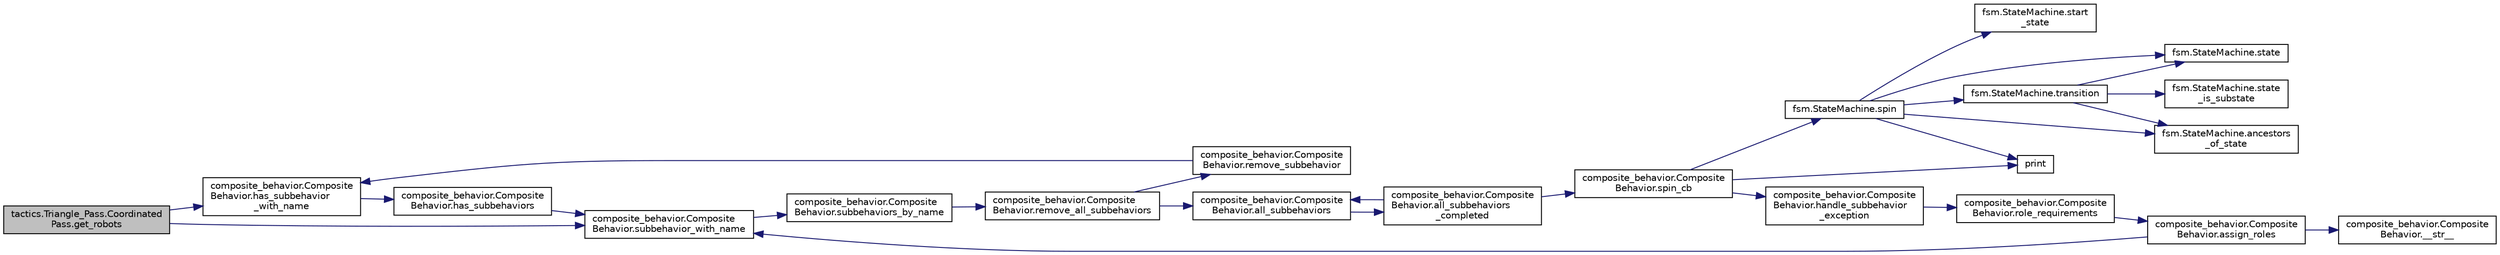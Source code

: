 digraph "tactics.Triangle_Pass.CoordinatedPass.get_robots"
{
 // INTERACTIVE_SVG=YES
  edge [fontname="Helvetica",fontsize="10",labelfontname="Helvetica",labelfontsize="10"];
  node [fontname="Helvetica",fontsize="10",shape=record];
  rankdir="LR";
  Node1 [label="tactics.Triangle_Pass.Coordinated\lPass.get_robots",height=0.2,width=0.4,color="black", fillcolor="grey75", style="filled", fontcolor="black"];
  Node1 -> Node2 [color="midnightblue",fontsize="10",style="solid",fontname="Helvetica"];
  Node2 [label="composite_behavior.Composite\lBehavior.has_subbehavior\l_with_name",height=0.2,width=0.4,color="black", fillcolor="white", style="filled",URL="$d8/d31/classcomposite__behavior_1_1_composite_behavior.html#aeb7881a4a7fee7eba0c0b62de7f78be0"];
  Node2 -> Node3 [color="midnightblue",fontsize="10",style="solid",fontname="Helvetica"];
  Node3 [label="composite_behavior.Composite\lBehavior.has_subbehaviors",height=0.2,width=0.4,color="black", fillcolor="white", style="filled",URL="$d8/d31/classcomposite__behavior_1_1_composite_behavior.html#a4c28a6798f91f72f997c1e531a55b66a"];
  Node3 -> Node4 [color="midnightblue",fontsize="10",style="solid",fontname="Helvetica"];
  Node4 [label="composite_behavior.Composite\lBehavior.subbehavior_with_name",height=0.2,width=0.4,color="black", fillcolor="white", style="filled",URL="$d8/d31/classcomposite__behavior_1_1_composite_behavior.html#aa4a76123e41964c2af478086d44437d7"];
  Node4 -> Node5 [color="midnightblue",fontsize="10",style="solid",fontname="Helvetica"];
  Node5 [label="composite_behavior.Composite\lBehavior.subbehaviors_by_name",height=0.2,width=0.4,color="black", fillcolor="white", style="filled",URL="$d8/d31/classcomposite__behavior_1_1_composite_behavior.html#a5d00edc2e7d1973717da20eb8e561886"];
  Node5 -> Node6 [color="midnightblue",fontsize="10",style="solid",fontname="Helvetica"];
  Node6 [label="composite_behavior.Composite\lBehavior.remove_all_subbehaviors",height=0.2,width=0.4,color="black", fillcolor="white", style="filled",URL="$d8/d31/classcomposite__behavior_1_1_composite_behavior.html#a3043802726a55cdc1b1b394302f76c8b"];
  Node6 -> Node7 [color="midnightblue",fontsize="10",style="solid",fontname="Helvetica"];
  Node7 [label="composite_behavior.Composite\lBehavior.all_subbehaviors",height=0.2,width=0.4,color="black", fillcolor="white", style="filled",URL="$d8/d31/classcomposite__behavior_1_1_composite_behavior.html#ab49315947440ab069de8ef72042a7710"];
  Node7 -> Node8 [color="midnightblue",fontsize="10",style="solid",fontname="Helvetica"];
  Node8 [label="composite_behavior.Composite\lBehavior.all_subbehaviors\l_completed",height=0.2,width=0.4,color="black", fillcolor="white", style="filled",URL="$d8/d31/classcomposite__behavior_1_1_composite_behavior.html#ae87f69a5e0e981379f3dbb60f36f243e"];
  Node8 -> Node7 [color="midnightblue",fontsize="10",style="solid",fontname="Helvetica"];
  Node8 -> Node9 [color="midnightblue",fontsize="10",style="solid",fontname="Helvetica"];
  Node9 [label="composite_behavior.Composite\lBehavior.spin_cb",height=0.2,width=0.4,color="black", fillcolor="white", style="filled",URL="$d8/d31/classcomposite__behavior_1_1_composite_behavior.html#aa00b5ef75a6b70c8e343af128db6d026",tooltip="Override StateMachine.spin() so we can call spin() on subbehaviors. "];
  Node9 -> Node10 [color="midnightblue",fontsize="10",style="solid",fontname="Helvetica"];
  Node10 [label="composite_behavior.Composite\lBehavior.handle_subbehavior\l_exception",height=0.2,width=0.4,color="black", fillcolor="white", style="filled",URL="$d8/d31/classcomposite__behavior_1_1_composite_behavior.html#a04d570e611e6d2b9f578e627c7b1058c",tooltip="Override point for exception handling this is called whenever a subbehavior throws an exception durin..."];
  Node10 -> Node11 [color="midnightblue",fontsize="10",style="solid",fontname="Helvetica"];
  Node11 [label="composite_behavior.Composite\lBehavior.role_requirements",height=0.2,width=0.4,color="black", fillcolor="white", style="filled",URL="$d8/d31/classcomposite__behavior_1_1_composite_behavior.html#a1c16307c571cf7e688c8dfa064fa411a",tooltip="returns a tree of role_requirements "];
  Node11 -> Node12 [color="midnightblue",fontsize="10",style="solid",fontname="Helvetica"];
  Node12 [label="composite_behavior.Composite\lBehavior.assign_roles",height=0.2,width=0.4,color="black", fillcolor="white", style="filled",URL="$d8/d31/classcomposite__behavior_1_1_composite_behavior.html#ac6188093adfc2863bf1fad3f380d8fb7",tooltip="assignments is a tree with the same structure as that returned by role_requirements() the only differ..."];
  Node12 -> Node13 [color="midnightblue",fontsize="10",style="solid",fontname="Helvetica"];
  Node13 [label="composite_behavior.Composite\lBehavior.__str__",height=0.2,width=0.4,color="black", fillcolor="white", style="filled",URL="$d8/d31/classcomposite__behavior_1_1_composite_behavior.html#ab8f75aed69d5ae9b0e5f687d5695226a"];
  Node12 -> Node4 [color="midnightblue",fontsize="10",style="solid",fontname="Helvetica"];
  Node9 -> Node14 [color="midnightblue",fontsize="10",style="solid",fontname="Helvetica"];
  Node14 [label="print",height=0.2,width=0.4,color="black", fillcolor="white", style="filled",URL="$dc/ddd/node__class_8cpp.html#abc62c9d234b4194b3886013a7dbd1232"];
  Node9 -> Node15 [color="midnightblue",fontsize="10",style="solid",fontname="Helvetica"];
  Node15 [label="fsm.StateMachine.spin",height=0.2,width=0.4,color="black", fillcolor="white", style="filled",URL="$d4/dd8/classfsm_1_1_state_machine.html#a23c3e817663c1200e4f831a051ac9aa3"];
  Node15 -> Node16 [color="midnightblue",fontsize="10",style="solid",fontname="Helvetica"];
  Node16 [label="fsm.StateMachine.ancestors\l_of_state",height=0.2,width=0.4,color="black", fillcolor="white", style="filled",URL="$d4/dd8/classfsm_1_1_state_machine.html#ab772209815d0ca026b9906b63a1e3083"];
  Node15 -> Node14 [color="midnightblue",fontsize="10",style="solid",fontname="Helvetica"];
  Node15 -> Node17 [color="midnightblue",fontsize="10",style="solid",fontname="Helvetica"];
  Node17 [label="fsm.StateMachine.start\l_state",height=0.2,width=0.4,color="black", fillcolor="white", style="filled",URL="$d4/dd8/classfsm_1_1_state_machine.html#ac01f772989e580e9fd028529ba787588"];
  Node15 -> Node18 [color="midnightblue",fontsize="10",style="solid",fontname="Helvetica"];
  Node18 [label="fsm.StateMachine.state",height=0.2,width=0.4,color="black", fillcolor="white", style="filled",URL="$d4/dd8/classfsm_1_1_state_machine.html#ad2ac73f2d3ea3706428f1bda246098f8"];
  Node15 -> Node19 [color="midnightblue",fontsize="10",style="solid",fontname="Helvetica"];
  Node19 [label="fsm.StateMachine.transition",height=0.2,width=0.4,color="black", fillcolor="white", style="filled",URL="$d4/dd8/classfsm_1_1_state_machine.html#a3ada22b8d508be982f681cde63fca674"];
  Node19 -> Node16 [color="midnightblue",fontsize="10",style="solid",fontname="Helvetica"];
  Node19 -> Node18 [color="midnightblue",fontsize="10",style="solid",fontname="Helvetica"];
  Node19 -> Node20 [color="midnightblue",fontsize="10",style="solid",fontname="Helvetica"];
  Node20 [label="fsm.StateMachine.state\l_is_substate",height=0.2,width=0.4,color="black", fillcolor="white", style="filled",URL="$d4/dd8/classfsm_1_1_state_machine.html#a6875ee48c4051c3a36e4f9e9966e5467"];
  Node6 -> Node21 [color="midnightblue",fontsize="10",style="solid",fontname="Helvetica"];
  Node21 [label="composite_behavior.Composite\lBehavior.remove_subbehavior",height=0.2,width=0.4,color="black", fillcolor="white", style="filled",URL="$d8/d31/classcomposite__behavior_1_1_composite_behavior.html#ae6c61d431765827d62cd67815d54f993"];
  Node21 -> Node2 [color="midnightblue",fontsize="10",style="solid",fontname="Helvetica"];
  Node1 -> Node4 [color="midnightblue",fontsize="10",style="solid",fontname="Helvetica"];
}
